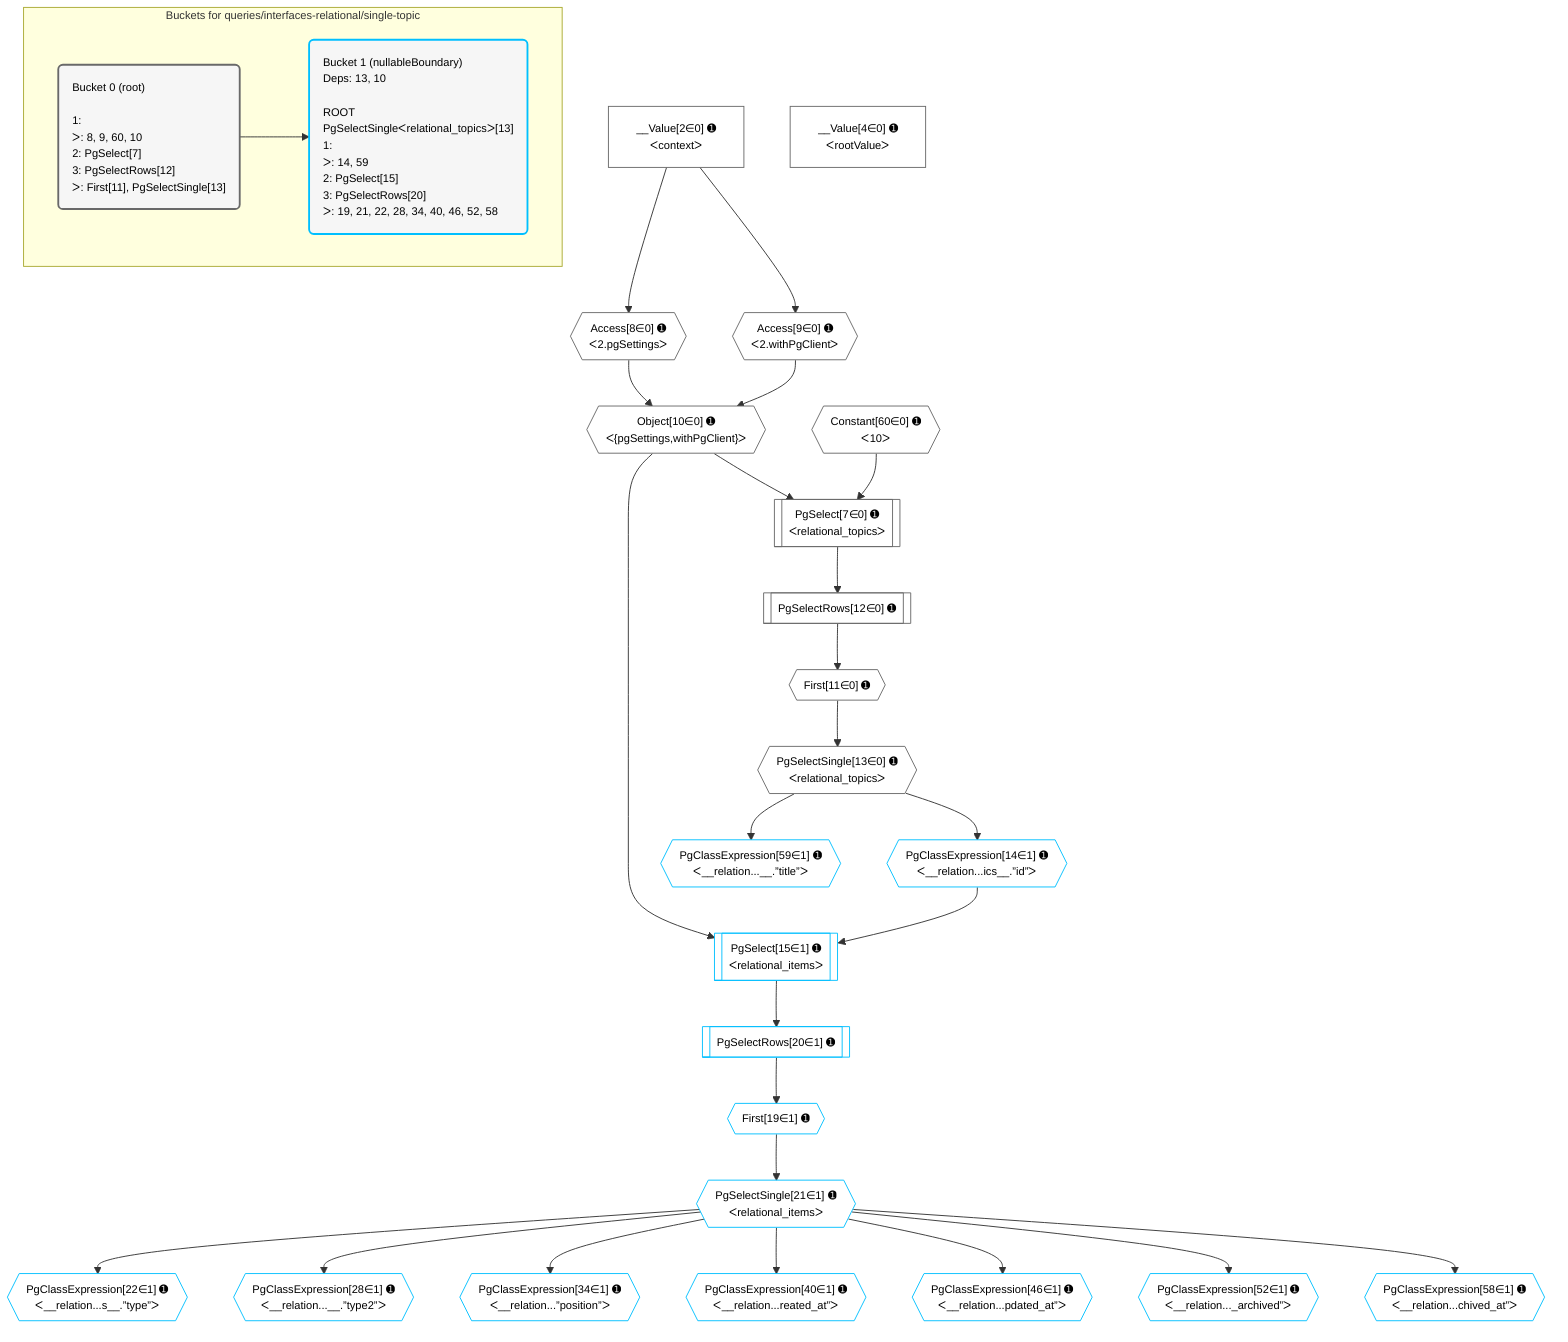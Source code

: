 %%{init: {'themeVariables': { 'fontSize': '12px'}}}%%
graph TD
    classDef path fill:#eee,stroke:#000,color:#000
    classDef plan fill:#fff,stroke-width:1px,color:#000
    classDef itemplan fill:#fff,stroke-width:2px,color:#000
    classDef unbatchedplan fill:#dff,stroke-width:1px,color:#000
    classDef sideeffectplan fill:#fcc,stroke-width:2px,color:#000
    classDef bucket fill:#f6f6f6,color:#000,stroke-width:2px,text-align:left


    %% plan dependencies
    PgSelect7[["PgSelect[7∈0] ➊<br />ᐸrelational_topicsᐳ"]]:::plan
    Object10{{"Object[10∈0] ➊<br />ᐸ{pgSettings,withPgClient}ᐳ"}}:::plan
    Constant60{{"Constant[60∈0] ➊<br />ᐸ10ᐳ"}}:::plan
    Object10 & Constant60 --> PgSelect7
    Access8{{"Access[8∈0] ➊<br />ᐸ2.pgSettingsᐳ"}}:::plan
    Access9{{"Access[9∈0] ➊<br />ᐸ2.withPgClientᐳ"}}:::plan
    Access8 & Access9 --> Object10
    __Value2["__Value[2∈0] ➊<br />ᐸcontextᐳ"]:::plan
    __Value2 --> Access8
    __Value2 --> Access9
    First11{{"First[11∈0] ➊"}}:::plan
    PgSelectRows12[["PgSelectRows[12∈0] ➊"]]:::plan
    PgSelectRows12 --> First11
    PgSelect7 --> PgSelectRows12
    PgSelectSingle13{{"PgSelectSingle[13∈0] ➊<br />ᐸrelational_topicsᐳ"}}:::plan
    First11 --> PgSelectSingle13
    __Value4["__Value[4∈0] ➊<br />ᐸrootValueᐳ"]:::plan
    PgSelect15[["PgSelect[15∈1] ➊<br />ᐸrelational_itemsᐳ"]]:::plan
    PgClassExpression14{{"PgClassExpression[14∈1] ➊<br />ᐸ__relation...ics__.”id”ᐳ"}}:::plan
    Object10 & PgClassExpression14 --> PgSelect15
    PgSelectSingle13 --> PgClassExpression14
    First19{{"First[19∈1] ➊"}}:::plan
    PgSelectRows20[["PgSelectRows[20∈1] ➊"]]:::plan
    PgSelectRows20 --> First19
    PgSelect15 --> PgSelectRows20
    PgSelectSingle21{{"PgSelectSingle[21∈1] ➊<br />ᐸrelational_itemsᐳ"}}:::plan
    First19 --> PgSelectSingle21
    PgClassExpression22{{"PgClassExpression[22∈1] ➊<br />ᐸ__relation...s__.”type”ᐳ"}}:::plan
    PgSelectSingle21 --> PgClassExpression22
    PgClassExpression28{{"PgClassExpression[28∈1] ➊<br />ᐸ__relation...__.”type2”ᐳ"}}:::plan
    PgSelectSingle21 --> PgClassExpression28
    PgClassExpression34{{"PgClassExpression[34∈1] ➊<br />ᐸ__relation...”position”ᐳ"}}:::plan
    PgSelectSingle21 --> PgClassExpression34
    PgClassExpression40{{"PgClassExpression[40∈1] ➊<br />ᐸ__relation...reated_at”ᐳ"}}:::plan
    PgSelectSingle21 --> PgClassExpression40
    PgClassExpression46{{"PgClassExpression[46∈1] ➊<br />ᐸ__relation...pdated_at”ᐳ"}}:::plan
    PgSelectSingle21 --> PgClassExpression46
    PgClassExpression52{{"PgClassExpression[52∈1] ➊<br />ᐸ__relation..._archived”ᐳ"}}:::plan
    PgSelectSingle21 --> PgClassExpression52
    PgClassExpression58{{"PgClassExpression[58∈1] ➊<br />ᐸ__relation...chived_at”ᐳ"}}:::plan
    PgSelectSingle21 --> PgClassExpression58
    PgClassExpression59{{"PgClassExpression[59∈1] ➊<br />ᐸ__relation...__.”title”ᐳ"}}:::plan
    PgSelectSingle13 --> PgClassExpression59

    %% define steps

    subgraph "Buckets for queries/interfaces-relational/single-topic"
    Bucket0("Bucket 0 (root)<br /><br />1: <br />ᐳ: 8, 9, 60, 10<br />2: PgSelect[7]<br />3: PgSelectRows[12]<br />ᐳ: First[11], PgSelectSingle[13]"):::bucket
    classDef bucket0 stroke:#696969
    class Bucket0,__Value2,__Value4,PgSelect7,Access8,Access9,Object10,First11,PgSelectRows12,PgSelectSingle13,Constant60 bucket0
    Bucket1("Bucket 1 (nullableBoundary)<br />Deps: 13, 10<br /><br />ROOT PgSelectSingleᐸrelational_topicsᐳ[13]<br />1: <br />ᐳ: 14, 59<br />2: PgSelect[15]<br />3: PgSelectRows[20]<br />ᐳ: 19, 21, 22, 28, 34, 40, 46, 52, 58"):::bucket
    classDef bucket1 stroke:#00bfff
    class Bucket1,PgClassExpression14,PgSelect15,First19,PgSelectRows20,PgSelectSingle21,PgClassExpression22,PgClassExpression28,PgClassExpression34,PgClassExpression40,PgClassExpression46,PgClassExpression52,PgClassExpression58,PgClassExpression59 bucket1
    Bucket0 --> Bucket1
    end